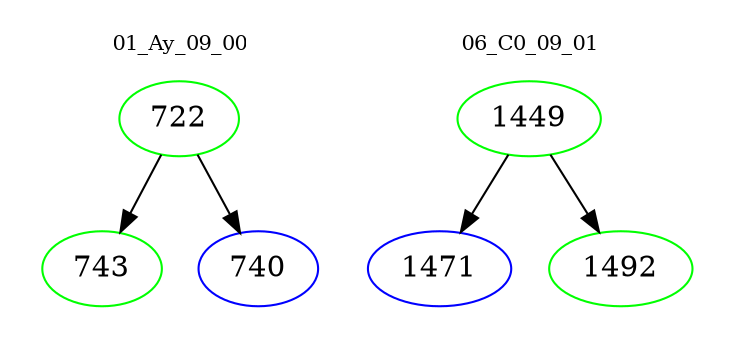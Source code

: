 digraph{
subgraph cluster_0 {
color = white
label = "01_Ay_09_00";
fontsize=10;
T0_722 [label="722", color="green"]
T0_722 -> T0_743 [color="black"]
T0_743 [label="743", color="green"]
T0_722 -> T0_740 [color="black"]
T0_740 [label="740", color="blue"]
}
subgraph cluster_1 {
color = white
label = "06_C0_09_01";
fontsize=10;
T1_1449 [label="1449", color="green"]
T1_1449 -> T1_1471 [color="black"]
T1_1471 [label="1471", color="blue"]
T1_1449 -> T1_1492 [color="black"]
T1_1492 [label="1492", color="green"]
}
}
